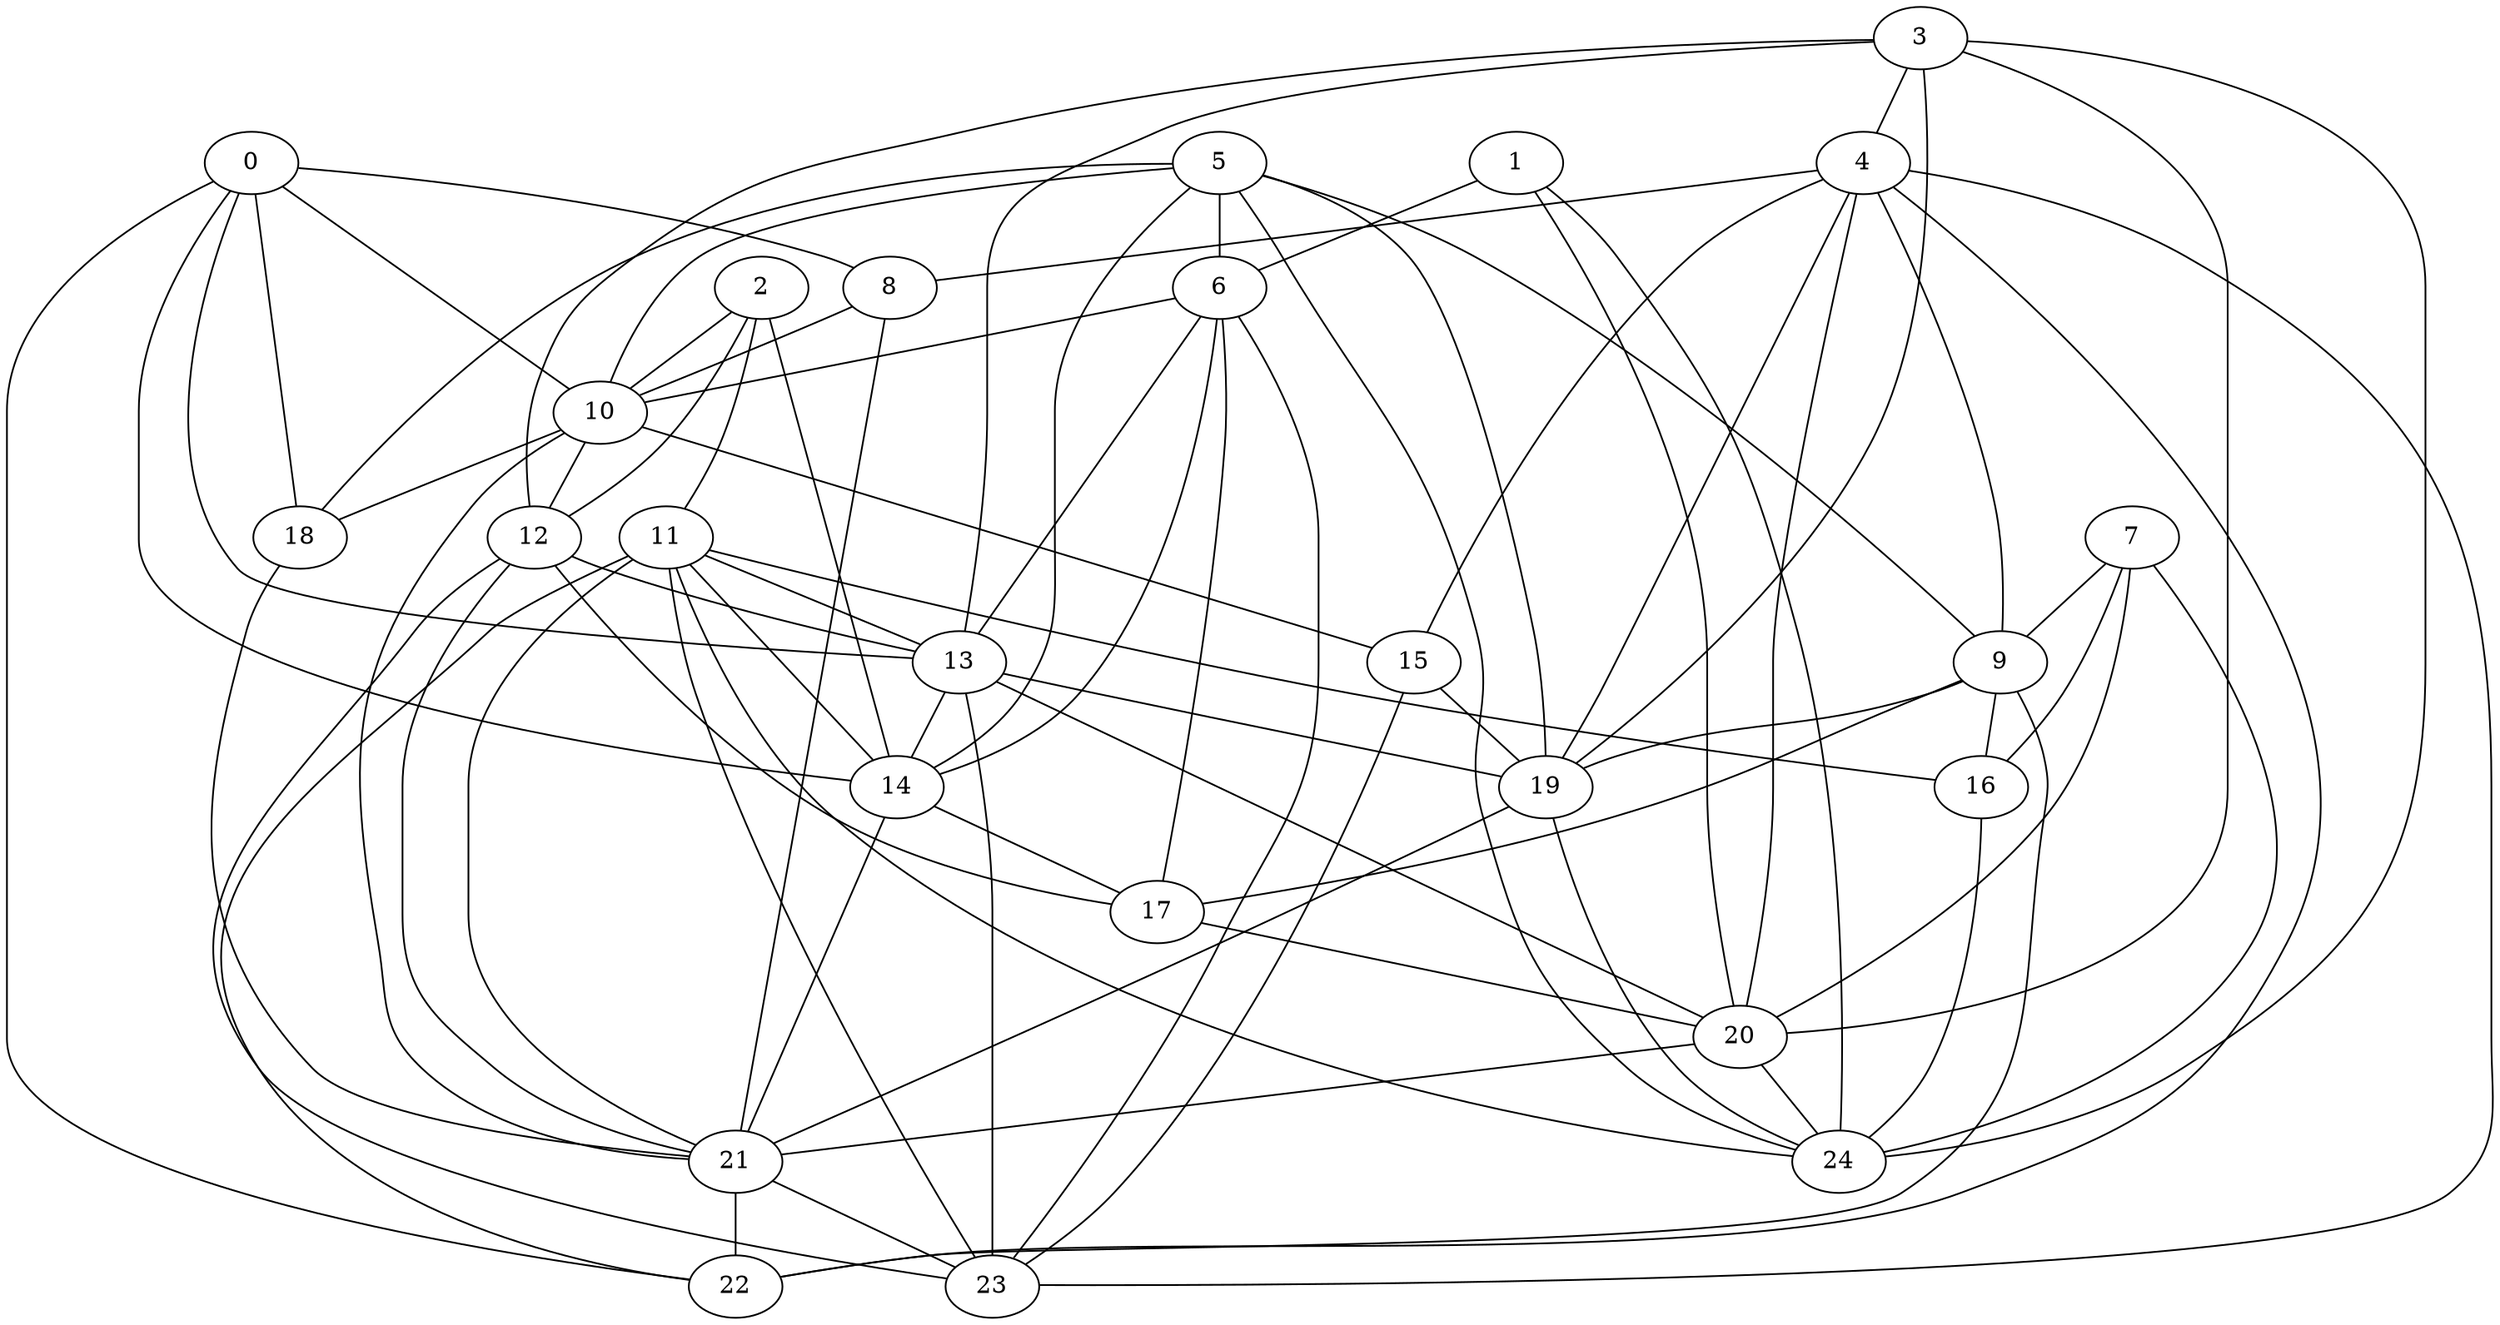 strict graph "gnp_random_graph(25,0.25)" {
0;
1;
2;
3;
4;
5;
6;
7;
8;
9;
10;
11;
12;
13;
14;
15;
16;
17;
18;
19;
20;
21;
22;
23;
24;
0 -- 8  [is_available=True, prob="1.0"];
0 -- 10  [is_available=True, prob="0.438045934934"];
0 -- 13  [is_available=True, prob="0.921375514263"];
0 -- 14  [is_available=True, prob="0.268161524278"];
0 -- 18  [is_available=True, prob="1.0"];
0 -- 22  [is_available=True, prob="0.159024966399"];
1 -- 24  [is_available=True, prob="0.785858370449"];
1 -- 20  [is_available=True, prob="0.69892906272"];
1 -- 6  [is_available=True, prob="0.565091468635"];
2 -- 10  [is_available=True, prob="0.737013544378"];
2 -- 11  [is_available=True, prob="1.0"];
2 -- 12  [is_available=True, prob="0.681233107068"];
2 -- 14  [is_available=True, prob="1.0"];
3 -- 4  [is_available=True, prob="0.28388877706"];
3 -- 12  [is_available=True, prob="0.856857364355"];
3 -- 13  [is_available=True, prob="0.738540347333"];
3 -- 19  [is_available=True, prob="0.979525279561"];
3 -- 20  [is_available=True, prob="0.245518822288"];
3 -- 24  [is_available=True, prob="1.0"];
4 -- 8  [is_available=True, prob="0.394085261078"];
4 -- 9  [is_available=True, prob="0.523356645079"];
4 -- 15  [is_available=True, prob="1.0"];
4 -- 19  [is_available=True, prob="1.0"];
4 -- 20  [is_available=True, prob="0.788722193752"];
4 -- 22  [is_available=True, prob="0.289449436658"];
4 -- 23  [is_available=True, prob="0.766254470874"];
5 -- 6  [is_available=True, prob="0.679434474773"];
5 -- 9  [is_available=True, prob="1.0"];
5 -- 10  [is_available=True, prob="1.0"];
5 -- 14  [is_available=True, prob="0.364774804742"];
5 -- 18  [is_available=True, prob="0.973527702513"];
5 -- 19  [is_available=True, prob="1.0"];
5 -- 24  [is_available=True, prob="0.227087007015"];
6 -- 10  [is_available=True, prob="1.0"];
6 -- 13  [is_available=True, prob="0.522981870502"];
6 -- 14  [is_available=True, prob="0.907630823323"];
6 -- 17  [is_available=True, prob="0.525397083205"];
6 -- 23  [is_available=True, prob="0.0317378100125"];
7 -- 16  [is_available=True, prob="0.81100302212"];
7 -- 9  [is_available=True, prob="0.784071600445"];
7 -- 20  [is_available=True, prob="0.677714982124"];
7 -- 24  [is_available=True, prob="0.0964860018318"];
8 -- 10  [is_available=True, prob="0.628409393098"];
8 -- 21  [is_available=True, prob="0.183909867755"];
9 -- 16  [is_available=True, prob="0.0925112587565"];
9 -- 17  [is_available=True, prob="0.642533384132"];
9 -- 19  [is_available=True, prob="1.0"];
9 -- 22  [is_available=True, prob="0.294111378591"];
10 -- 12  [is_available=True, prob="0.782171304414"];
10 -- 15  [is_available=True, prob="0.127780224758"];
10 -- 18  [is_available=True, prob="0.468211768153"];
10 -- 21  [is_available=True, prob="0.790623963297"];
11 -- 13  [is_available=True, prob="0.288855686229"];
11 -- 14  [is_available=True, prob="0.737564805074"];
11 -- 16  [is_available=True, prob="0.515760136125"];
11 -- 21  [is_available=True, prob="0.559259907085"];
11 -- 22  [is_available=True, prob="0.633967811663"];
11 -- 23  [is_available=True, prob="1.0"];
11 -- 24  [is_available=True, prob="1.0"];
12 -- 13  [is_available=True, prob="0.330829030693"];
12 -- 17  [is_available=True, prob="1.0"];
12 -- 21  [is_available=True, prob="1.0"];
12 -- 23  [is_available=True, prob="1.0"];
13 -- 14  [is_available=True, prob="1.0"];
13 -- 19  [is_available=True, prob="0.869570167669"];
13 -- 20  [is_available=True, prob="0.797966618201"];
13 -- 23  [is_available=True, prob="1.0"];
14 -- 17  [is_available=True, prob="0.22199578341"];
14 -- 21  [is_available=True, prob="0.935200499762"];
15 -- 19  [is_available=True, prob="0.718756269126"];
15 -- 23  [is_available=True, prob="0.557633439885"];
16 -- 24  [is_available=True, prob="0.381689145452"];
17 -- 20  [is_available=True, prob="1.0"];
18 -- 21  [is_available=True, prob="0.404235318078"];
19 -- 21  [is_available=True, prob="0.395772353965"];
19 -- 24  [is_available=True, prob="0.413317960859"];
20 -- 21  [is_available=True, prob="0.447230563395"];
20 -- 24  [is_available=True, prob="1.0"];
21 -- 22  [is_available=True, prob="0.00467034836489"];
21 -- 23  [is_available=True, prob="0.134872764009"];
}
